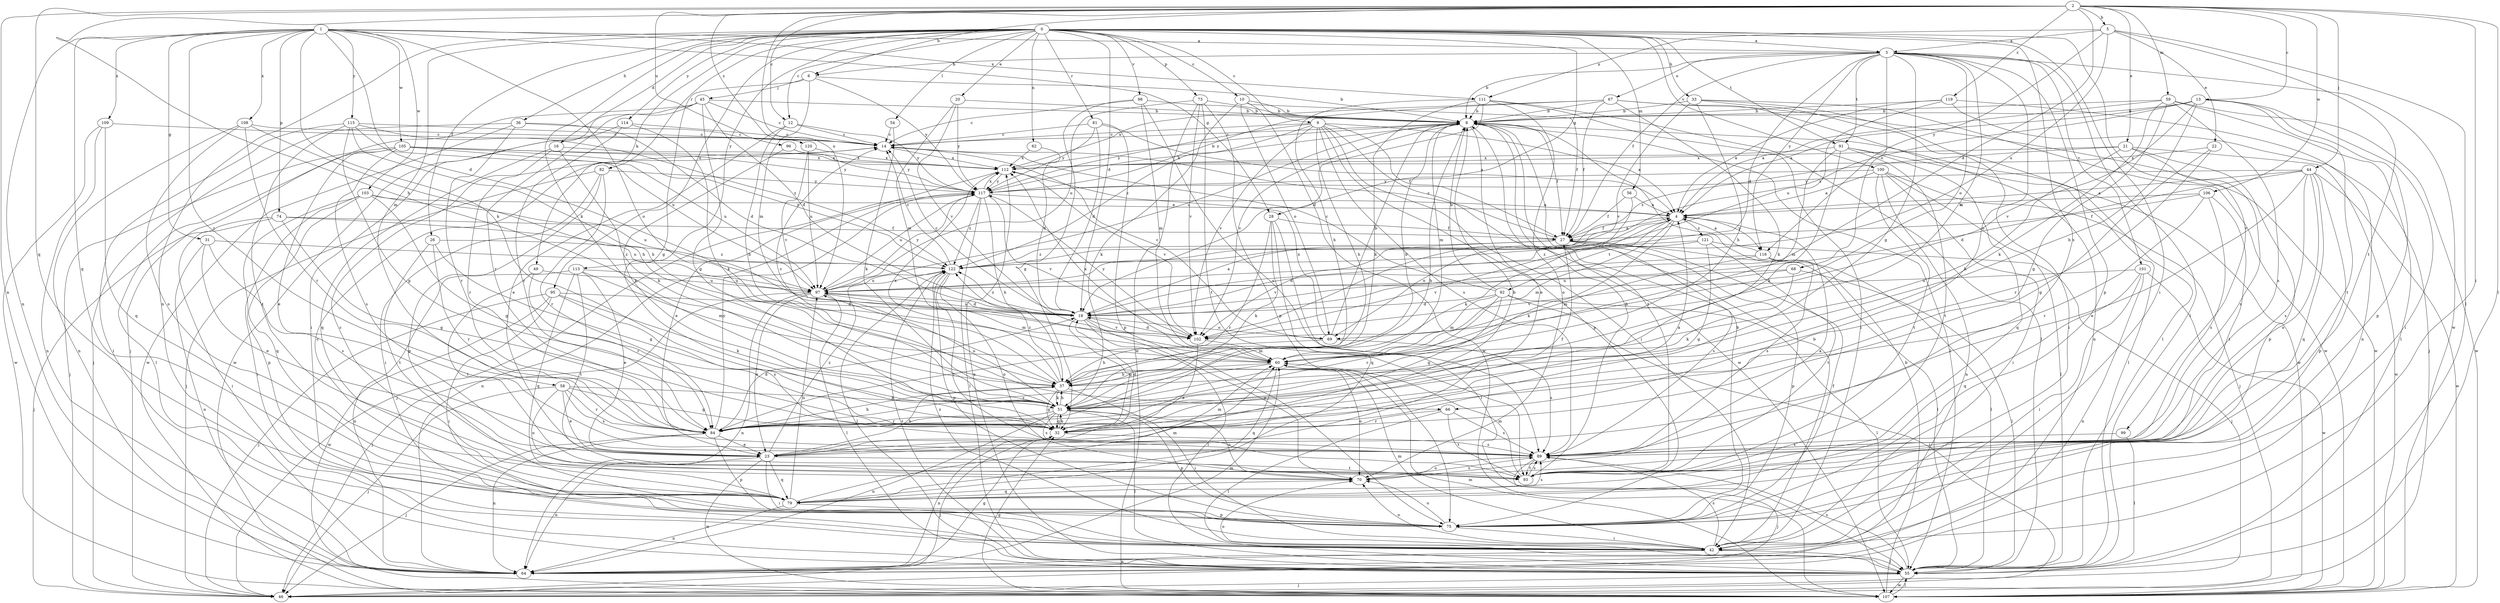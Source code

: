 strict digraph  {
0;
1;
2;
3;
4;
5;
6;
8;
9;
10;
12;
13;
14;
16;
18;
20;
21;
22;
23;
26;
27;
28;
31;
32;
33;
36;
37;
42;
44;
45;
46;
49;
51;
54;
55;
56;
58;
59;
60;
62;
64;
66;
67;
68;
69;
70;
73;
74;
75;
79;
81;
82;
84;
89;
91;
92;
93;
95;
96;
97;
98;
99;
100;
101;
102;
103;
105;
106;
107;
108;
109;
111;
112;
113;
114;
115;
116;
117;
119;
120;
121;
122;
0 -> 3  [label=a];
0 -> 9  [label=c];
0 -> 10  [label=c];
0 -> 12  [label=c];
0 -> 16  [label=d];
0 -> 18  [label=d];
0 -> 20  [label=e];
0 -> 26  [label=f];
0 -> 28  [label=g];
0 -> 33  [label=h];
0 -> 36  [label=h];
0 -> 42  [label=i];
0 -> 49  [label=k];
0 -> 51  [label=k];
0 -> 54  [label=l];
0 -> 56  [label=m];
0 -> 58  [label=m];
0 -> 62  [label=n];
0 -> 64  [label=n];
0 -> 73  [label=p];
0 -> 81  [label=r];
0 -> 82  [label=r];
0 -> 89  [label=s];
0 -> 91  [label=t];
0 -> 95  [label=u];
0 -> 98  [label=v];
0 -> 99  [label=v];
0 -> 100  [label=v];
0 -> 113  [label=y];
0 -> 114  [label=y];
1 -> 3  [label=a];
1 -> 18  [label=d];
1 -> 28  [label=g];
1 -> 31  [label=g];
1 -> 51  [label=k];
1 -> 64  [label=n];
1 -> 66  [label=o];
1 -> 74  [label=p];
1 -> 79  [label=q];
1 -> 84  [label=r];
1 -> 103  [label=w];
1 -> 105  [label=w];
1 -> 108  [label=x];
1 -> 109  [label=x];
1 -> 111  [label=x];
1 -> 115  [label=y];
2 -> 5  [label=b];
2 -> 6  [label=b];
2 -> 12  [label=c];
2 -> 13  [label=c];
2 -> 18  [label=d];
2 -> 21  [label=e];
2 -> 37  [label=h];
2 -> 42  [label=i];
2 -> 44  [label=j];
2 -> 55  [label=l];
2 -> 59  [label=m];
2 -> 64  [label=n];
2 -> 79  [label=q];
2 -> 96  [label=u];
2 -> 97  [label=u];
2 -> 106  [label=w];
2 -> 119  [label=z];
2 -> 120  [label=z];
3 -> 6  [label=b];
3 -> 8  [label=b];
3 -> 18  [label=d];
3 -> 27  [label=f];
3 -> 32  [label=g];
3 -> 55  [label=l];
3 -> 60  [label=m];
3 -> 66  [label=o];
3 -> 67  [label=o];
3 -> 68  [label=o];
3 -> 69  [label=o];
3 -> 75  [label=p];
3 -> 91  [label=t];
3 -> 101  [label=v];
3 -> 107  [label=w];
3 -> 116  [label=y];
4 -> 27  [label=f];
4 -> 51  [label=k];
4 -> 60  [label=m];
4 -> 69  [label=o];
4 -> 92  [label=t];
4 -> 116  [label=y];
4 -> 121  [label=z];
5 -> 3  [label=a];
5 -> 22  [label=e];
5 -> 55  [label=l];
5 -> 93  [label=t];
5 -> 97  [label=u];
5 -> 111  [label=x];
5 -> 116  [label=y];
6 -> 8  [label=b];
6 -> 32  [label=g];
6 -> 45  [label=j];
6 -> 60  [label=m];
6 -> 117  [label=y];
8 -> 14  [label=c];
8 -> 23  [label=e];
8 -> 27  [label=f];
8 -> 55  [label=l];
8 -> 60  [label=m];
8 -> 93  [label=t];
8 -> 97  [label=u];
8 -> 102  [label=v];
8 -> 107  [label=w];
9 -> 4  [label=a];
9 -> 14  [label=c];
9 -> 27  [label=f];
9 -> 37  [label=h];
9 -> 42  [label=i];
9 -> 75  [label=p];
9 -> 89  [label=s];
9 -> 102  [label=v];
9 -> 107  [label=w];
9 -> 117  [label=y];
9 -> 122  [label=z];
10 -> 8  [label=b];
10 -> 27  [label=f];
10 -> 51  [label=k];
10 -> 69  [label=o];
10 -> 107  [label=w];
12 -> 14  [label=c];
12 -> 23  [label=e];
12 -> 37  [label=h];
12 -> 117  [label=y];
13 -> 4  [label=a];
13 -> 8  [label=b];
13 -> 37  [label=h];
13 -> 42  [label=i];
13 -> 75  [label=p];
13 -> 93  [label=t];
13 -> 102  [label=v];
13 -> 122  [label=z];
14 -> 112  [label=x];
16 -> 51  [label=k];
16 -> 79  [label=q];
16 -> 84  [label=r];
16 -> 112  [label=x];
18 -> 4  [label=a];
18 -> 14  [label=c];
18 -> 32  [label=g];
18 -> 55  [label=l];
18 -> 69  [label=o];
18 -> 70  [label=o];
18 -> 97  [label=u];
18 -> 102  [label=v];
18 -> 122  [label=z];
20 -> 8  [label=b];
20 -> 60  [label=m];
20 -> 102  [label=v];
20 -> 117  [label=y];
21 -> 37  [label=h];
21 -> 75  [label=p];
21 -> 89  [label=s];
21 -> 107  [label=w];
21 -> 112  [label=x];
21 -> 122  [label=z];
22 -> 32  [label=g];
22 -> 84  [label=r];
22 -> 112  [label=x];
23 -> 8  [label=b];
23 -> 37  [label=h];
23 -> 42  [label=i];
23 -> 60  [label=m];
23 -> 64  [label=n];
23 -> 79  [label=q];
23 -> 93  [label=t];
23 -> 107  [label=w];
23 -> 122  [label=z];
26 -> 32  [label=g];
26 -> 84  [label=r];
26 -> 93  [label=t];
26 -> 122  [label=z];
27 -> 4  [label=a];
27 -> 14  [label=c];
27 -> 55  [label=l];
27 -> 75  [label=p];
27 -> 89  [label=s];
27 -> 102  [label=v];
27 -> 122  [label=z];
28 -> 27  [label=f];
28 -> 51  [label=k];
28 -> 55  [label=l];
28 -> 79  [label=q];
28 -> 84  [label=r];
31 -> 23  [label=e];
31 -> 64  [label=n];
31 -> 89  [label=s];
31 -> 122  [label=z];
32 -> 4  [label=a];
32 -> 18  [label=d];
32 -> 27  [label=f];
32 -> 46  [label=j];
32 -> 51  [label=k];
32 -> 64  [label=n];
32 -> 89  [label=s];
33 -> 8  [label=b];
33 -> 37  [label=h];
33 -> 42  [label=i];
33 -> 55  [label=l];
33 -> 102  [label=v];
33 -> 107  [label=w];
36 -> 14  [label=c];
36 -> 18  [label=d];
36 -> 46  [label=j];
36 -> 84  [label=r];
36 -> 107  [label=w];
37 -> 8  [label=b];
37 -> 14  [label=c];
37 -> 32  [label=g];
37 -> 42  [label=i];
37 -> 51  [label=k];
37 -> 112  [label=x];
37 -> 122  [label=z];
42 -> 8  [label=b];
42 -> 55  [label=l];
42 -> 60  [label=m];
42 -> 64  [label=n];
42 -> 70  [label=o];
42 -> 89  [label=s];
42 -> 122  [label=z];
44 -> 4  [label=a];
44 -> 18  [label=d];
44 -> 23  [label=e];
44 -> 70  [label=o];
44 -> 75  [label=p];
44 -> 79  [label=q];
44 -> 89  [label=s];
44 -> 107  [label=w];
44 -> 117  [label=y];
45 -> 8  [label=b];
45 -> 14  [label=c];
45 -> 18  [label=d];
45 -> 32  [label=g];
45 -> 42  [label=i];
45 -> 46  [label=j];
45 -> 84  [label=r];
49 -> 84  [label=r];
49 -> 93  [label=t];
49 -> 97  [label=u];
51 -> 32  [label=g];
51 -> 37  [label=h];
51 -> 55  [label=l];
51 -> 64  [label=n];
51 -> 70  [label=o];
51 -> 75  [label=p];
51 -> 84  [label=r];
51 -> 89  [label=s];
51 -> 97  [label=u];
54 -> 14  [label=c];
54 -> 51  [label=k];
55 -> 46  [label=j];
55 -> 70  [label=o];
55 -> 89  [label=s];
55 -> 107  [label=w];
55 -> 112  [label=x];
55 -> 122  [label=z];
56 -> 4  [label=a];
56 -> 27  [label=f];
56 -> 51  [label=k];
58 -> 23  [label=e];
58 -> 32  [label=g];
58 -> 46  [label=j];
58 -> 51  [label=k];
58 -> 70  [label=o];
58 -> 84  [label=r];
58 -> 89  [label=s];
59 -> 4  [label=a];
59 -> 8  [label=b];
59 -> 32  [label=g];
59 -> 51  [label=k];
59 -> 55  [label=l];
59 -> 89  [label=s];
59 -> 107  [label=w];
60 -> 37  [label=h];
60 -> 70  [label=o];
60 -> 79  [label=q];
60 -> 84  [label=r];
60 -> 112  [label=x];
62 -> 18  [label=d];
62 -> 112  [label=x];
64 -> 32  [label=g];
64 -> 60  [label=m];
66 -> 55  [label=l];
66 -> 84  [label=r];
66 -> 89  [label=s];
66 -> 93  [label=t];
67 -> 8  [label=b];
67 -> 27  [label=f];
67 -> 51  [label=k];
67 -> 64  [label=n];
67 -> 107  [label=w];
67 -> 112  [label=x];
67 -> 117  [label=y];
68 -> 51  [label=k];
68 -> 55  [label=l];
68 -> 97  [label=u];
68 -> 102  [label=v];
69 -> 8  [label=b];
69 -> 14  [label=c];
69 -> 37  [label=h];
69 -> 89  [label=s];
69 -> 112  [label=x];
70 -> 4  [label=a];
70 -> 79  [label=q];
70 -> 89  [label=s];
73 -> 8  [label=b];
73 -> 75  [label=p];
73 -> 93  [label=t];
73 -> 97  [label=u];
73 -> 102  [label=v];
73 -> 107  [label=w];
74 -> 27  [label=f];
74 -> 32  [label=g];
74 -> 42  [label=i];
74 -> 46  [label=j];
74 -> 97  [label=u];
75 -> 8  [label=b];
75 -> 14  [label=c];
75 -> 27  [label=f];
75 -> 42  [label=i];
75 -> 70  [label=o];
79 -> 14  [label=c];
79 -> 60  [label=m];
79 -> 64  [label=n];
79 -> 75  [label=p];
79 -> 89  [label=s];
79 -> 97  [label=u];
81 -> 4  [label=a];
81 -> 14  [label=c];
81 -> 18  [label=d];
81 -> 75  [label=p];
81 -> 117  [label=y];
82 -> 42  [label=i];
82 -> 46  [label=j];
82 -> 75  [label=p];
82 -> 84  [label=r];
82 -> 117  [label=y];
84 -> 8  [label=b];
84 -> 18  [label=d];
84 -> 23  [label=e];
84 -> 37  [label=h];
84 -> 46  [label=j];
84 -> 64  [label=n];
84 -> 75  [label=p];
84 -> 117  [label=y];
89 -> 46  [label=j];
89 -> 70  [label=o];
89 -> 93  [label=t];
91 -> 51  [label=k];
91 -> 55  [label=l];
91 -> 60  [label=m];
91 -> 79  [label=q];
91 -> 93  [label=t];
91 -> 112  [label=x];
92 -> 8  [label=b];
92 -> 14  [label=c];
92 -> 18  [label=d];
92 -> 32  [label=g];
92 -> 46  [label=j];
92 -> 55  [label=l];
92 -> 60  [label=m];
92 -> 84  [label=r];
93 -> 8  [label=b];
93 -> 60  [label=m];
93 -> 89  [label=s];
95 -> 18  [label=d];
95 -> 42  [label=i];
95 -> 46  [label=j];
95 -> 51  [label=k];
95 -> 89  [label=s];
95 -> 107  [label=w];
96 -> 51  [label=k];
96 -> 112  [label=x];
96 -> 117  [label=y];
97 -> 18  [label=d];
97 -> 23  [label=e];
97 -> 46  [label=j];
97 -> 55  [label=l];
97 -> 60  [label=m];
97 -> 64  [label=n];
97 -> 117  [label=y];
98 -> 8  [label=b];
98 -> 14  [label=c];
98 -> 32  [label=g];
98 -> 60  [label=m];
98 -> 89  [label=s];
99 -> 55  [label=l];
99 -> 89  [label=s];
100 -> 4  [label=a];
100 -> 42  [label=i];
100 -> 46  [label=j];
100 -> 55  [label=l];
100 -> 64  [label=n];
100 -> 93  [label=t];
100 -> 117  [label=y];
101 -> 42  [label=i];
101 -> 64  [label=n];
101 -> 79  [label=q];
101 -> 97  [label=u];
101 -> 107  [label=w];
102 -> 18  [label=d];
102 -> 23  [label=e];
102 -> 60  [label=m];
102 -> 117  [label=y];
103 -> 4  [label=a];
103 -> 32  [label=g];
103 -> 42  [label=i];
103 -> 75  [label=p];
103 -> 79  [label=q];
103 -> 97  [label=u];
105 -> 23  [label=e];
105 -> 46  [label=j];
105 -> 55  [label=l];
105 -> 89  [label=s];
105 -> 97  [label=u];
105 -> 112  [label=x];
105 -> 117  [label=y];
105 -> 122  [label=z];
106 -> 4  [label=a];
106 -> 27  [label=f];
106 -> 84  [label=r];
106 -> 89  [label=s];
106 -> 93  [label=t];
107 -> 8  [label=b];
107 -> 32  [label=g];
107 -> 55  [label=l];
107 -> 60  [label=m];
108 -> 14  [label=c];
108 -> 37  [label=h];
108 -> 64  [label=n];
108 -> 70  [label=o];
108 -> 84  [label=r];
109 -> 14  [label=c];
109 -> 64  [label=n];
109 -> 79  [label=q];
109 -> 107  [label=w];
111 -> 8  [label=b];
111 -> 18  [label=d];
111 -> 37  [label=h];
111 -> 42  [label=i];
111 -> 51  [label=k];
111 -> 55  [label=l];
111 -> 70  [label=o];
112 -> 8  [label=b];
112 -> 23  [label=e];
112 -> 102  [label=v];
112 -> 117  [label=y];
113 -> 23  [label=e];
113 -> 60  [label=m];
113 -> 64  [label=n];
113 -> 79  [label=q];
113 -> 93  [label=t];
113 -> 97  [label=u];
114 -> 14  [label=c];
114 -> 51  [label=k];
114 -> 84  [label=r];
114 -> 107  [label=w];
115 -> 14  [label=c];
115 -> 32  [label=g];
115 -> 37  [label=h];
115 -> 55  [label=l];
115 -> 93  [label=t];
115 -> 97  [label=u];
115 -> 122  [label=z];
116 -> 4  [label=a];
116 -> 18  [label=d];
116 -> 55  [label=l];
116 -> 60  [label=m];
116 -> 89  [label=s];
117 -> 4  [label=a];
117 -> 8  [label=b];
117 -> 37  [label=h];
117 -> 46  [label=j];
117 -> 55  [label=l];
117 -> 64  [label=n];
117 -> 97  [label=u];
117 -> 102  [label=v];
117 -> 112  [label=x];
117 -> 122  [label=z];
119 -> 4  [label=a];
119 -> 8  [label=b];
119 -> 46  [label=j];
119 -> 64  [label=n];
119 -> 97  [label=u];
120 -> 97  [label=u];
120 -> 102  [label=v];
120 -> 112  [label=x];
121 -> 32  [label=g];
121 -> 46  [label=j];
121 -> 93  [label=t];
121 -> 102  [label=v];
121 -> 122  [label=z];
122 -> 14  [label=c];
122 -> 55  [label=l];
122 -> 70  [label=o];
122 -> 75  [label=p];
122 -> 93  [label=t];
122 -> 97  [label=u];
}

